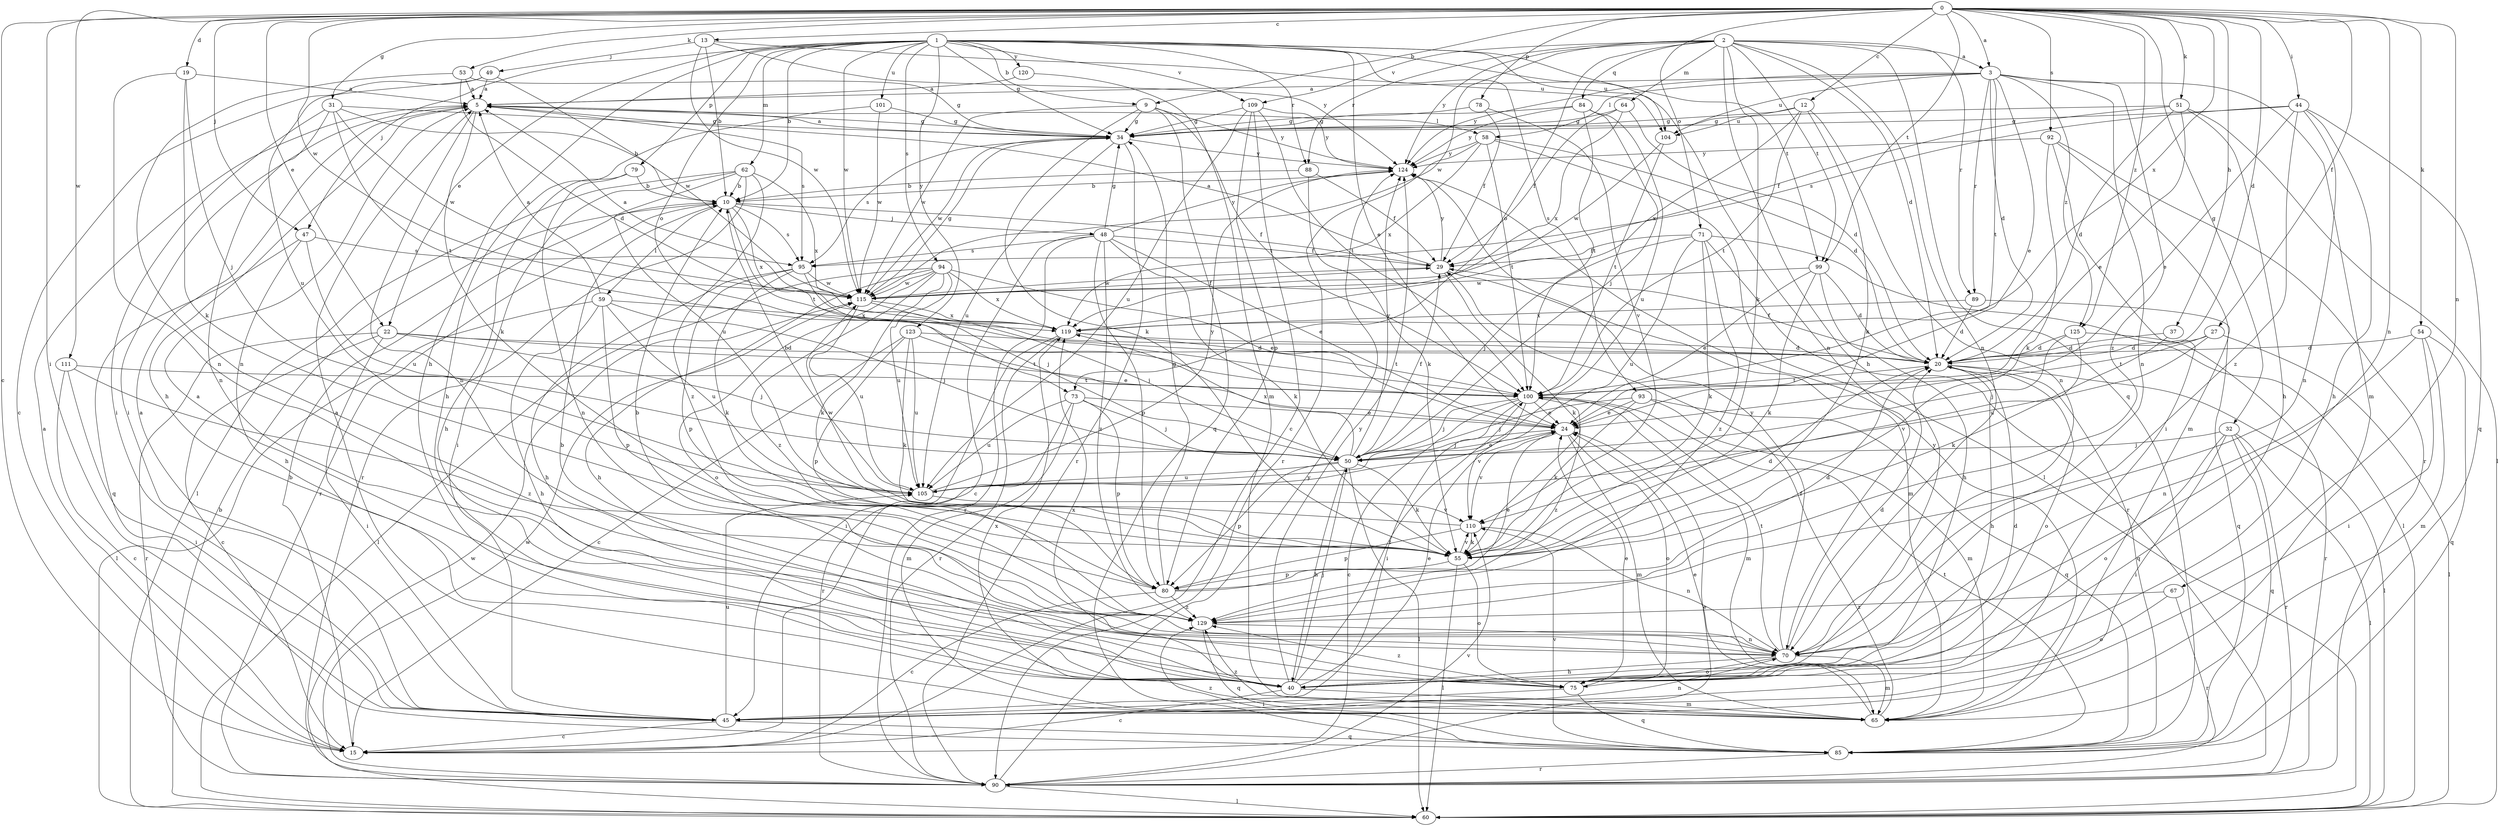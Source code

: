 strict digraph  {
0;
1;
2;
3;
5;
9;
10;
12;
13;
15;
19;
20;
22;
24;
27;
29;
31;
32;
34;
37;
40;
44;
45;
47;
48;
49;
50;
51;
53;
54;
55;
58;
59;
60;
62;
64;
65;
67;
70;
71;
73;
75;
78;
79;
80;
84;
85;
88;
89;
90;
92;
93;
94;
95;
99;
100;
101;
104;
105;
109;
110;
111;
115;
119;
120;
123;
124;
125;
129;
0 -> 3  [label=a];
0 -> 9  [label=b];
0 -> 12  [label=c];
0 -> 13  [label=c];
0 -> 15  [label=c];
0 -> 19  [label=d];
0 -> 20  [label=d];
0 -> 22  [label=e];
0 -> 27  [label=f];
0 -> 31  [label=g];
0 -> 32  [label=g];
0 -> 37  [label=h];
0 -> 44  [label=i];
0 -> 45  [label=i];
0 -> 47  [label=j];
0 -> 51  [label=k];
0 -> 53  [label=k];
0 -> 54  [label=k];
0 -> 67  [label=n];
0 -> 70  [label=n];
0 -> 71  [label=o];
0 -> 78  [label=p];
0 -> 92  [label=s];
0 -> 99  [label=t];
0 -> 111  [label=w];
0 -> 115  [label=w];
0 -> 119  [label=x];
0 -> 125  [label=z];
1 -> 9  [label=b];
1 -> 10  [label=b];
1 -> 22  [label=e];
1 -> 24  [label=e];
1 -> 34  [label=g];
1 -> 40  [label=h];
1 -> 47  [label=j];
1 -> 62  [label=m];
1 -> 70  [label=n];
1 -> 73  [label=o];
1 -> 79  [label=p];
1 -> 88  [label=r];
1 -> 93  [label=s];
1 -> 94  [label=s];
1 -> 99  [label=t];
1 -> 101  [label=u];
1 -> 104  [label=u];
1 -> 109  [label=v];
1 -> 115  [label=w];
1 -> 120  [label=y];
1 -> 123  [label=y];
2 -> 3  [label=a];
2 -> 20  [label=d];
2 -> 40  [label=h];
2 -> 55  [label=k];
2 -> 64  [label=m];
2 -> 70  [label=n];
2 -> 73  [label=o];
2 -> 84  [label=q];
2 -> 85  [label=q];
2 -> 88  [label=r];
2 -> 89  [label=r];
2 -> 99  [label=t];
2 -> 109  [label=v];
2 -> 115  [label=w];
2 -> 124  [label=y];
3 -> 5  [label=a];
3 -> 20  [label=d];
3 -> 24  [label=e];
3 -> 58  [label=l];
3 -> 65  [label=m];
3 -> 70  [label=n];
3 -> 89  [label=r];
3 -> 100  [label=t];
3 -> 104  [label=u];
3 -> 124  [label=y];
3 -> 125  [label=z];
3 -> 129  [label=z];
5 -> 34  [label=g];
5 -> 40  [label=h];
5 -> 45  [label=i];
5 -> 55  [label=k];
5 -> 58  [label=l];
5 -> 70  [label=n];
5 -> 95  [label=s];
9 -> 34  [label=g];
9 -> 55  [label=k];
9 -> 85  [label=q];
9 -> 100  [label=t];
9 -> 115  [label=w];
9 -> 124  [label=y];
10 -> 29  [label=f];
10 -> 48  [label=j];
10 -> 59  [label=l];
10 -> 90  [label=r];
10 -> 95  [label=s];
10 -> 100  [label=t];
10 -> 119  [label=x];
12 -> 34  [label=g];
12 -> 55  [label=k];
12 -> 70  [label=n];
12 -> 100  [label=t];
12 -> 104  [label=u];
12 -> 119  [label=x];
13 -> 10  [label=b];
13 -> 49  [label=j];
13 -> 104  [label=u];
13 -> 115  [label=w];
13 -> 124  [label=y];
15 -> 5  [label=a];
15 -> 10  [label=b];
19 -> 5  [label=a];
19 -> 50  [label=j];
19 -> 55  [label=k];
19 -> 70  [label=n];
20 -> 29  [label=f];
20 -> 40  [label=h];
20 -> 60  [label=l];
20 -> 75  [label=o];
20 -> 85  [label=q];
20 -> 100  [label=t];
22 -> 15  [label=c];
22 -> 20  [label=d];
22 -> 45  [label=i];
22 -> 50  [label=j];
22 -> 90  [label=r];
22 -> 100  [label=t];
24 -> 50  [label=j];
24 -> 65  [label=m];
24 -> 75  [label=o];
24 -> 110  [label=v];
27 -> 20  [label=d];
27 -> 60  [label=l];
27 -> 100  [label=t];
27 -> 105  [label=u];
29 -> 5  [label=a];
29 -> 55  [label=k];
29 -> 65  [label=m];
29 -> 115  [label=w];
29 -> 124  [label=y];
31 -> 10  [label=b];
31 -> 34  [label=g];
31 -> 45  [label=i];
31 -> 70  [label=n];
31 -> 100  [label=t];
31 -> 115  [label=w];
32 -> 45  [label=i];
32 -> 50  [label=j];
32 -> 60  [label=l];
32 -> 75  [label=o];
32 -> 85  [label=q];
32 -> 90  [label=r];
34 -> 5  [label=a];
34 -> 90  [label=r];
34 -> 95  [label=s];
34 -> 105  [label=u];
34 -> 115  [label=w];
34 -> 124  [label=y];
37 -> 20  [label=d];
37 -> 55  [label=k];
40 -> 15  [label=c];
40 -> 20  [label=d];
40 -> 24  [label=e];
40 -> 50  [label=j];
40 -> 65  [label=m];
40 -> 100  [label=t];
40 -> 119  [label=x];
40 -> 124  [label=y];
44 -> 24  [label=e];
44 -> 34  [label=g];
44 -> 40  [label=h];
44 -> 70  [label=n];
44 -> 85  [label=q];
44 -> 95  [label=s];
44 -> 129  [label=z];
45 -> 5  [label=a];
45 -> 15  [label=c];
45 -> 70  [label=n];
45 -> 85  [label=q];
45 -> 105  [label=u];
47 -> 40  [label=h];
47 -> 85  [label=q];
47 -> 95  [label=s];
47 -> 105  [label=u];
48 -> 15  [label=c];
48 -> 24  [label=e];
48 -> 29  [label=f];
48 -> 34  [label=g];
48 -> 55  [label=k];
48 -> 80  [label=p];
48 -> 90  [label=r];
48 -> 95  [label=s];
48 -> 124  [label=y];
48 -> 129  [label=z];
49 -> 5  [label=a];
49 -> 15  [label=c];
49 -> 105  [label=u];
49 -> 115  [label=w];
50 -> 24  [label=e];
50 -> 29  [label=f];
50 -> 40  [label=h];
50 -> 55  [label=k];
50 -> 60  [label=l];
50 -> 80  [label=p];
50 -> 105  [label=u];
50 -> 119  [label=x];
50 -> 124  [label=y];
51 -> 20  [label=d];
51 -> 24  [label=e];
51 -> 29  [label=f];
51 -> 34  [label=g];
51 -> 40  [label=h];
51 -> 60  [label=l];
53 -> 5  [label=a];
53 -> 20  [label=d];
53 -> 34  [label=g];
53 -> 70  [label=n];
54 -> 20  [label=d];
54 -> 45  [label=i];
54 -> 65  [label=m];
54 -> 70  [label=n];
54 -> 85  [label=q];
55 -> 20  [label=d];
55 -> 60  [label=l];
55 -> 75  [label=o];
55 -> 80  [label=p];
55 -> 110  [label=v];
58 -> 20  [label=d];
58 -> 60  [label=l];
58 -> 90  [label=r];
58 -> 100  [label=t];
58 -> 119  [label=x];
58 -> 124  [label=y];
59 -> 5  [label=a];
59 -> 40  [label=h];
59 -> 50  [label=j];
59 -> 60  [label=l];
59 -> 80  [label=p];
59 -> 105  [label=u];
59 -> 119  [label=x];
60 -> 10  [label=b];
60 -> 115  [label=w];
62 -> 10  [label=b];
62 -> 45  [label=i];
62 -> 60  [label=l];
62 -> 90  [label=r];
62 -> 105  [label=u];
62 -> 119  [label=x];
62 -> 129  [label=z];
64 -> 20  [label=d];
64 -> 29  [label=f];
64 -> 34  [label=g];
64 -> 119  [label=x];
65 -> 5  [label=a];
65 -> 24  [label=e];
65 -> 29  [label=f];
65 -> 119  [label=x];
65 -> 124  [label=y];
65 -> 129  [label=z];
67 -> 75  [label=o];
67 -> 90  [label=r];
67 -> 129  [label=z];
70 -> 20  [label=d];
70 -> 40  [label=h];
70 -> 65  [label=m];
70 -> 75  [label=o];
70 -> 100  [label=t];
70 -> 124  [label=y];
71 -> 29  [label=f];
71 -> 50  [label=j];
71 -> 55  [label=k];
71 -> 60  [label=l];
71 -> 90  [label=r];
71 -> 105  [label=u];
71 -> 129  [label=z];
73 -> 24  [label=e];
73 -> 50  [label=j];
73 -> 65  [label=m];
73 -> 80  [label=p];
73 -> 90  [label=r];
73 -> 105  [label=u];
75 -> 5  [label=a];
75 -> 10  [label=b];
75 -> 24  [label=e];
75 -> 45  [label=i];
75 -> 85  [label=q];
75 -> 129  [label=z];
78 -> 29  [label=f];
78 -> 34  [label=g];
78 -> 110  [label=v];
79 -> 10  [label=b];
79 -> 40  [label=h];
79 -> 70  [label=n];
80 -> 15  [label=c];
80 -> 20  [label=d];
80 -> 24  [label=e];
80 -> 34  [label=g];
80 -> 129  [label=z];
84 -> 34  [label=g];
84 -> 50  [label=j];
84 -> 100  [label=t];
84 -> 105  [label=u];
84 -> 124  [label=y];
85 -> 90  [label=r];
85 -> 100  [label=t];
85 -> 110  [label=v];
85 -> 129  [label=z];
88 -> 10  [label=b];
88 -> 29  [label=f];
88 -> 55  [label=k];
89 -> 20  [label=d];
89 -> 85  [label=q];
89 -> 119  [label=x];
90 -> 24  [label=e];
90 -> 60  [label=l];
90 -> 110  [label=v];
90 -> 115  [label=w];
90 -> 124  [label=y];
92 -> 45  [label=i];
92 -> 55  [label=k];
92 -> 65  [label=m];
92 -> 90  [label=r];
92 -> 124  [label=y];
93 -> 24  [label=e];
93 -> 50  [label=j];
93 -> 55  [label=k];
93 -> 65  [label=m];
93 -> 85  [label=q];
94 -> 24  [label=e];
94 -> 40  [label=h];
94 -> 55  [label=k];
94 -> 60  [label=l];
94 -> 75  [label=o];
94 -> 105  [label=u];
94 -> 115  [label=w];
94 -> 119  [label=x];
94 -> 129  [label=z];
95 -> 40  [label=h];
95 -> 50  [label=j];
95 -> 55  [label=k];
95 -> 80  [label=p];
95 -> 115  [label=w];
99 -> 20  [label=d];
99 -> 24  [label=e];
99 -> 40  [label=h];
99 -> 55  [label=k];
99 -> 115  [label=w];
100 -> 15  [label=c];
100 -> 24  [label=e];
100 -> 45  [label=i];
100 -> 50  [label=j];
100 -> 65  [label=m];
100 -> 110  [label=v];
100 -> 129  [label=z];
101 -> 34  [label=g];
101 -> 40  [label=h];
101 -> 115  [label=w];
104 -> 100  [label=t];
104 -> 115  [label=w];
105 -> 10  [label=b];
105 -> 110  [label=v];
105 -> 124  [label=y];
109 -> 15  [label=c];
109 -> 34  [label=g];
109 -> 80  [label=p];
109 -> 100  [label=t];
109 -> 105  [label=u];
109 -> 124  [label=y];
110 -> 55  [label=k];
110 -> 70  [label=n];
110 -> 80  [label=p];
110 -> 115  [label=w];
111 -> 15  [label=c];
111 -> 45  [label=i];
111 -> 100  [label=t];
111 -> 129  [label=z];
115 -> 5  [label=a];
115 -> 29  [label=f];
115 -> 34  [label=g];
115 -> 50  [label=j];
115 -> 105  [label=u];
115 -> 119  [label=x];
119 -> 20  [label=d];
119 -> 45  [label=i];
119 -> 90  [label=r];
119 -> 100  [label=t];
120 -> 5  [label=a];
120 -> 65  [label=m];
123 -> 15  [label=c];
123 -> 20  [label=d];
123 -> 24  [label=e];
123 -> 55  [label=k];
123 -> 80  [label=p];
123 -> 105  [label=u];
124 -> 10  [label=b];
125 -> 20  [label=d];
125 -> 50  [label=j];
125 -> 90  [label=r];
125 -> 110  [label=v];
129 -> 10  [label=b];
129 -> 70  [label=n];
129 -> 85  [label=q];
}
